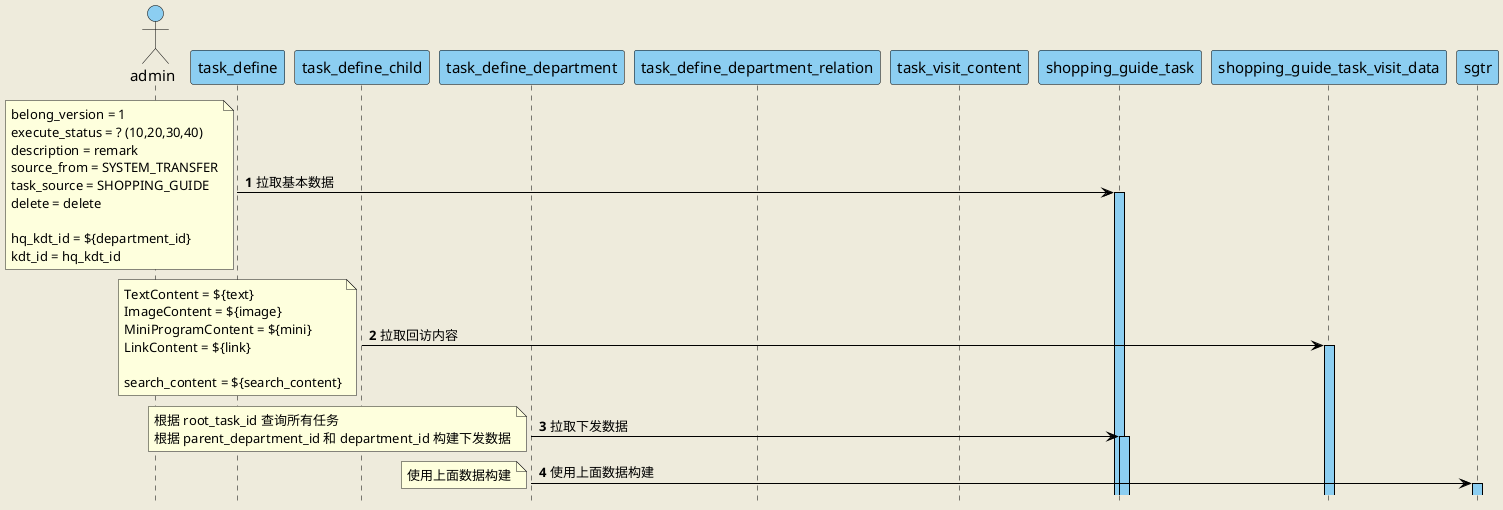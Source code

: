 @startuml
'https://plantuml.com/sequence-diagram
hide footbox
skinparam backgroundColor #EEEBDC
autoActivate on
autonumber

skinparam sequence {
ArrowColor black
ActorBorderColor black
LifeLineBorderColor black
LifeLineBackgroundColor #8CCEF1

ParticipantBorderColor black
ParticipantBackgroundColor #8CCEF1
'ParticipantFontName Impact
ParticipantFontSize 15
ParticipantFontColor black

ActorBackgroundColor #8CCEF1
ActorFontColor black
ActorFontSize 15
ActorFontName Aapex
}


actor "admin" as admin
'Participant NsqClient as nsqClient
Participant task_define as td
Participant task_define_child as tdc
Participant task_define_department as tdd
Participant task_define_department_relation as tddr
Participant task_visit_content as tvc

Participant shopping_guide_task as sgt
Participant shopping_guide_task_visit_data as sgtvd

td -> sgt : 拉取基本数据
note left
    belong_version = 1
    execute_status = ? (10,20,30,40)
    description = remark
    source_from = SYSTEM_TRANSFER
    task_source = SHOPPING_GUIDE
    delete = delete

    hq_kdt_id = ${department_id}
    kdt_id = hq_kdt_id
end note

tdc -> sgtvd : 拉取回访内容
note left
    TextContent = ${text}
    ImageContent = ${image}
    MiniProgramContent = ${mini}
    LinkContent = ${link}

    search_content = ${search_content}
end note

tdd -> sgt : 拉取下发数据
note left
    根据 root_task_id 查询所有任务
    根据 parent_department_id 和 department_id 构建下发数据
end note

tdd -> sgtr : 使用上面数据构建
note left
    使用上面数据构建
end note
@enduml